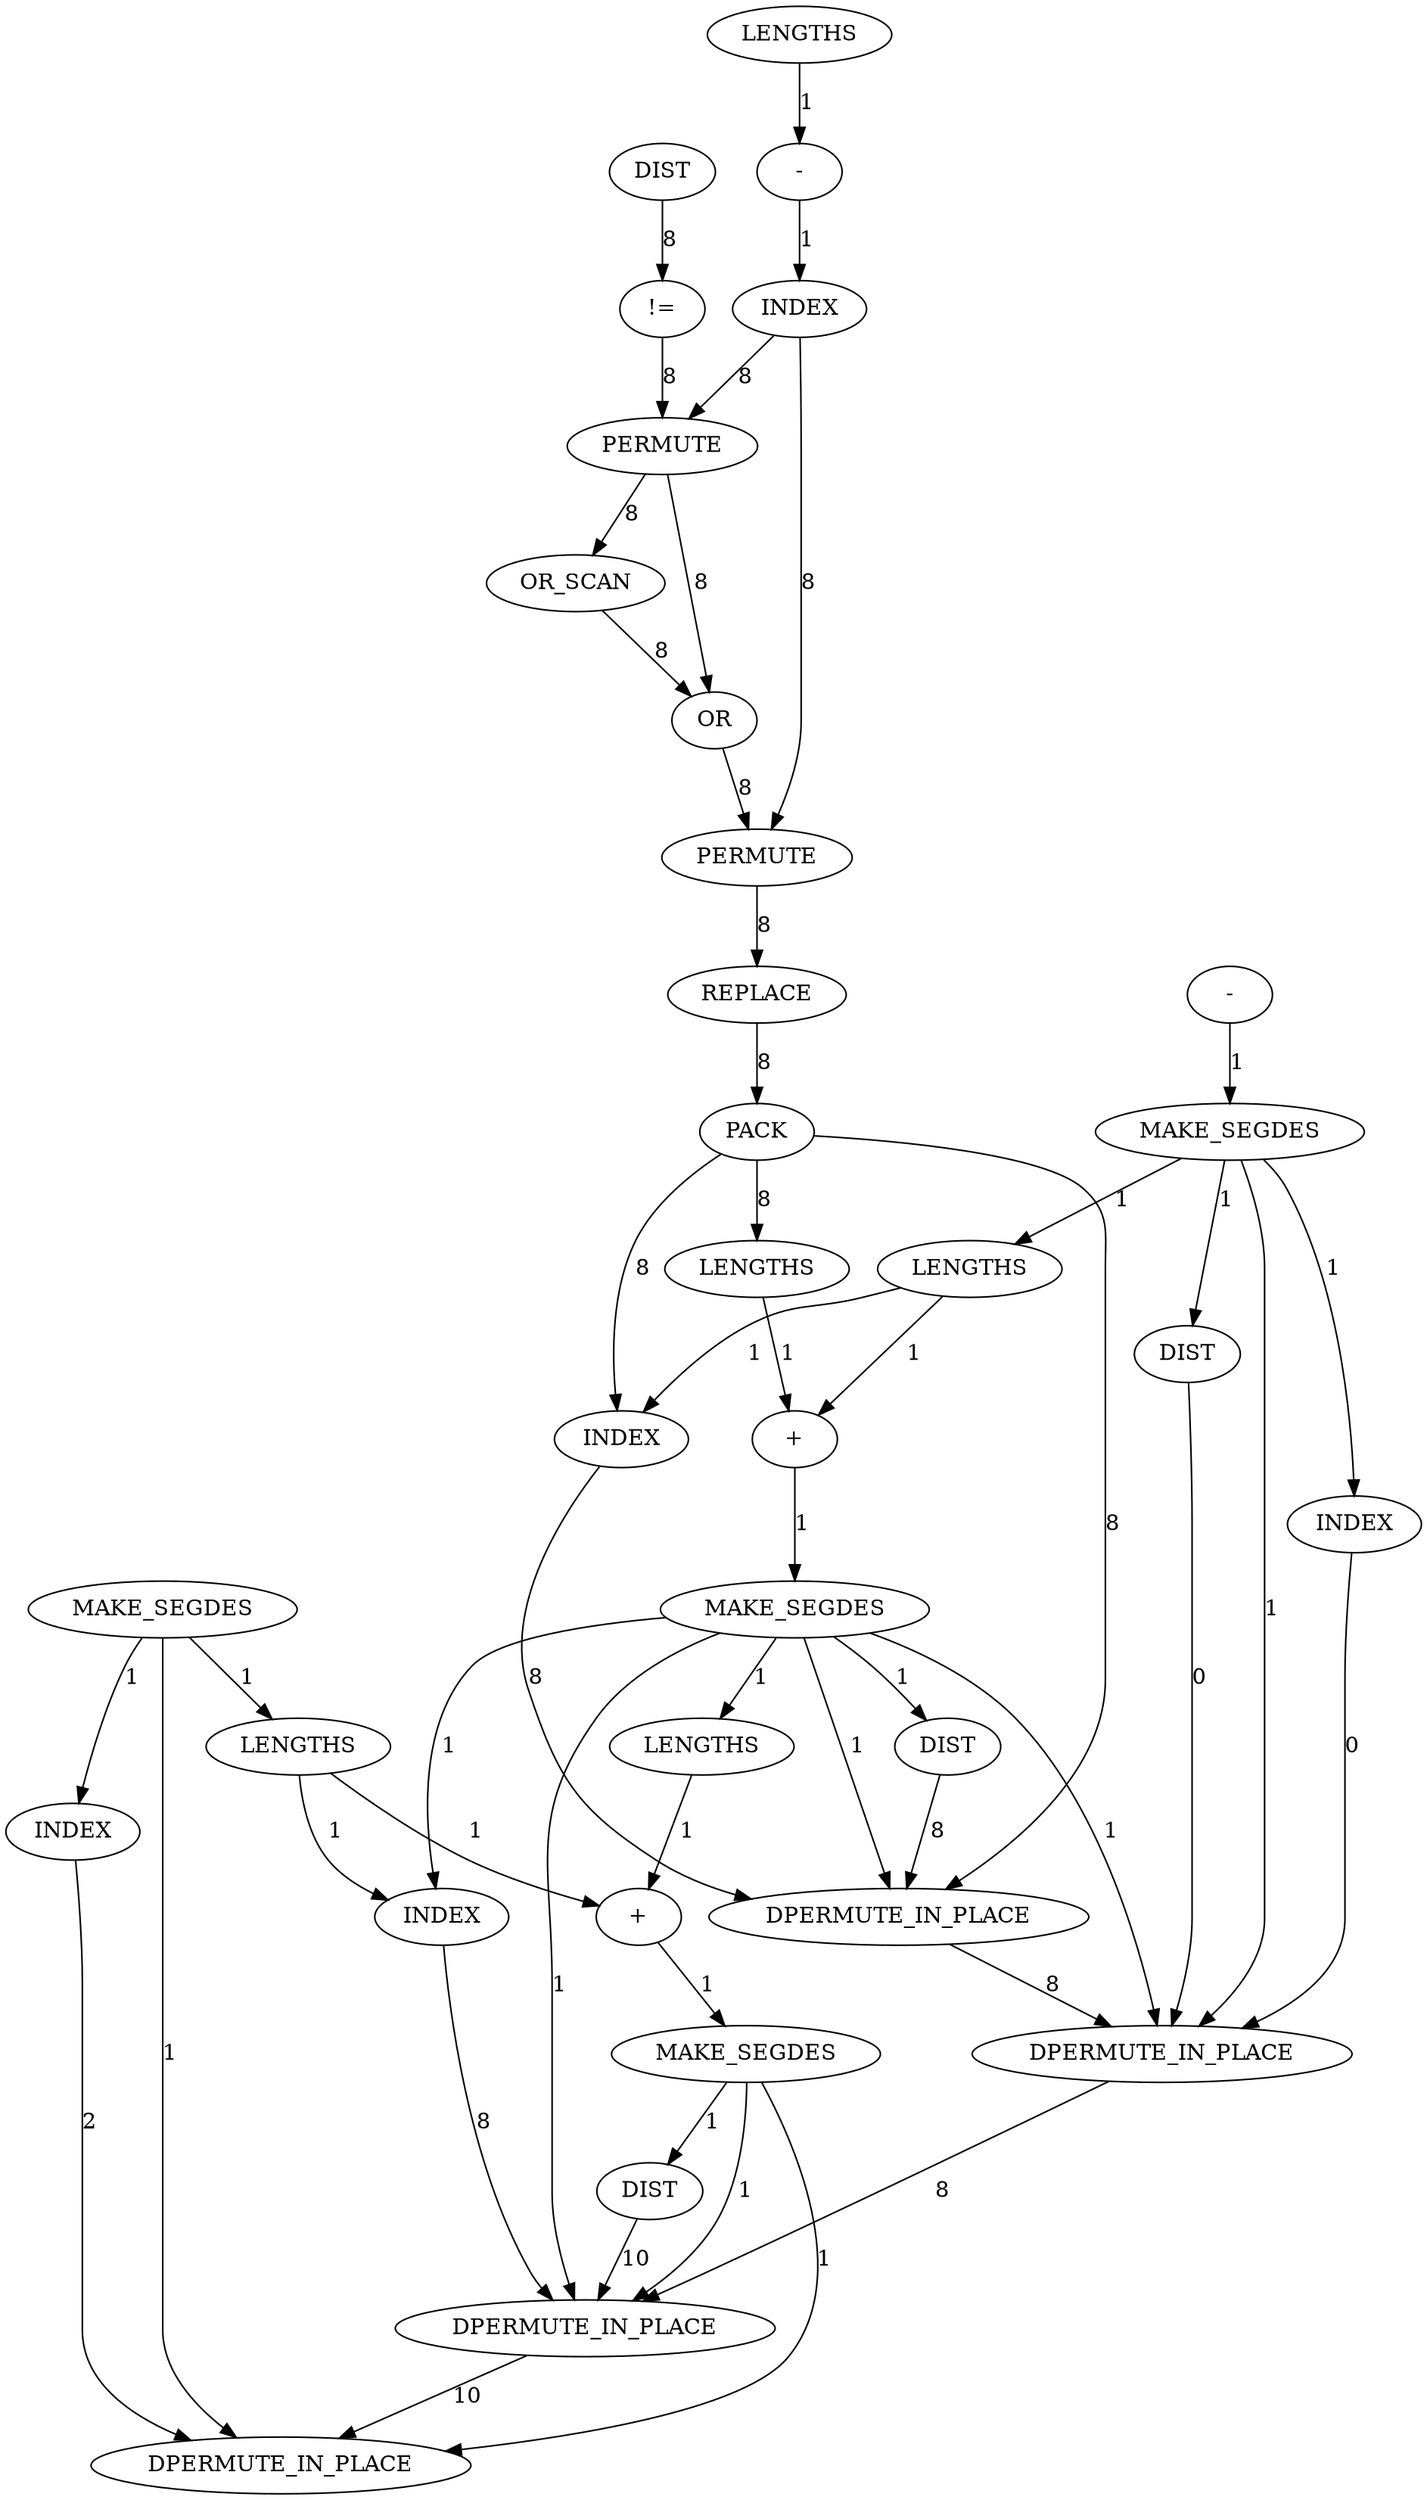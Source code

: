 digraph {
	is_B_INST_5845 [label=REPLACE cost=215]
	is_B_INST_5775 [label="!=" cost=1548]
	is_B_INST_6675 [label=DPERMUTE_IN_PLACE cost=215]
	is_B_INST_5974 [label=DIST cost=129]
	is_B_INST_5896 [label=LENGTHS cost=43]
	is_B_INST_5902 [label=MAKE_SEGDES cost=43]
	is_B_INST_5897 [label="+" cost=86]
	is_B_INST_5763 [label=DIST cost=86]
	is_B_INST_5781 [label="-" cost=1]
	is_B_INST_5968 [label=MAKE_SEGDES cost=43]
	is_B_INST_5878 [label=LENGTHS cost=1]
	is_B_INST_6673 [label=DPERMUTE_IN_PLACE cost=43]
	is_B_INST_5963 [label="+" cost=86]
	is_B_INST_5757 [label=MAKE_SEGDES cost=1]
	is_B_INST_5944 [label=LENGTHS cost=43]
	is_B_INST_1228 [label=MAKE_SEGDES cost=43]
	is_B_INST_5801 [label=OR_SCAN cost=1247]
	is_B_INST_6672 [label=DPERMUTE_IN_PLACE cost=731]
	is_B_INST_5772 [label=DIST cost=86]
	is_B_INST_5814 [label=OR cost=301]
	is_B_INST_5886 [label=INDEX cost=473]
	is_B_INST_5779 [label=LENGTHS cost=86]
	is_B_INST_6674 [label=DPERMUTE_IN_PLACE cost=215]
	is_B_INST_5862 [label=PACK cost=215]
	is_B_INST_5952 [label=INDEX cost=172]
	is_B_INST_5962 [label=LENGTHS cost=1978]
	is_B_INST_5797 [label=PERMUTE cost=344]
	is_B_INST_5756 [label="-" cost=2451]
	is_B_INST_5940 [label=INDEX cost=1290]
	is_B_INST_5836 [label=PERMUTE cost=172]
	is_B_INST_5908 [label=DIST cost=43]
	is_B_INST_5789 [label=INDEX cost=2193]
	is_B_INST_5874 [label=INDEX cost=1978]
	is_B_INST_5845 -> is_B_INST_5862 [label=8 cost=8]
	is_B_INST_5775 -> is_B_INST_5797 [label=8 cost=8]
	is_B_INST_5974 -> is_B_INST_6674 [label=10 cost=10]
	is_B_INST_5896 -> is_B_INST_5897 [label=1 cost=1]
	is_B_INST_5902 -> is_B_INST_5908 [label=1 cost=1]
	is_B_INST_5902 -> is_B_INST_6672 [label=1 cost=1]
	is_B_INST_5902 -> is_B_INST_6673 [label=1 cost=1]
	is_B_INST_5902 -> is_B_INST_5952 [label=1 cost=1]
	is_B_INST_5902 -> is_B_INST_5962 [label=1 cost=1]
	is_B_INST_5902 -> is_B_INST_6674 [label=1 cost=1]
	is_B_INST_5897 -> is_B_INST_5902 [label=1 cost=1]
	is_B_INST_5763 -> is_B_INST_6673 [label=0 cost=0]
	is_B_INST_5781 -> is_B_INST_5789 [label=1 cost=1]
	is_B_INST_5968 -> is_B_INST_5974 [label=1 cost=1]
	is_B_INST_5968 -> is_B_INST_6674 [label=1 cost=1]
	is_B_INST_5968 -> is_B_INST_6675 [label=1 cost=1]
	is_B_INST_5878 -> is_B_INST_5886 [label=1 cost=1]
	is_B_INST_5878 -> is_B_INST_5897 [label=1 cost=1]
	is_B_INST_6673 -> is_B_INST_6674 [label=8 cost=8]
	is_B_INST_5963 -> is_B_INST_5968 [label=1 cost=1]
	is_B_INST_5757 -> is_B_INST_5763 [label=1 cost=1]
	is_B_INST_5757 -> is_B_INST_5874 [label=1 cost=1]
	is_B_INST_5757 -> is_B_INST_5878 [label=1 cost=1]
	is_B_INST_5757 -> is_B_INST_6673 [label=1 cost=1]
	is_B_INST_5944 -> is_B_INST_5952 [label=1 cost=1]
	is_B_INST_5944 -> is_B_INST_5963 [label=1 cost=1]
	is_B_INST_1228 -> is_B_INST_5940 [label=1 cost=1]
	is_B_INST_1228 -> is_B_INST_5944 [label=1 cost=1]
	is_B_INST_1228 -> is_B_INST_6675 [label=1 cost=1]
	is_B_INST_5801 -> is_B_INST_5814 [label=8 cost=8]
	is_B_INST_6672 -> is_B_INST_6673 [label=8 cost=8]
	is_B_INST_5772 -> is_B_INST_5775 [label=8 cost=8]
	is_B_INST_5814 -> is_B_INST_5836 [label=8 cost=8]
	is_B_INST_5886 -> is_B_INST_6672 [label=8 cost=8]
	is_B_INST_5779 -> is_B_INST_5781 [label=1 cost=1]
	is_B_INST_6674 -> is_B_INST_6675 [label=10 cost=10]
	is_B_INST_5862 -> is_B_INST_5886 [label=8 cost=8]
	is_B_INST_5862 -> is_B_INST_5896 [label=8 cost=8]
	is_B_INST_5862 -> is_B_INST_6672 [label=8 cost=8]
	is_B_INST_5952 -> is_B_INST_6674 [label=8 cost=8]
	is_B_INST_5962 -> is_B_INST_5963 [label=1 cost=1]
	is_B_INST_5797 -> is_B_INST_5801 [label=8 cost=8]
	is_B_INST_5797 -> is_B_INST_5814 [label=8 cost=8]
	is_B_INST_5756 -> is_B_INST_5757 [label=1 cost=1]
	is_B_INST_5940 -> is_B_INST_6675 [label=2 cost=2]
	is_B_INST_5836 -> is_B_INST_5845 [label=8 cost=8]
	is_B_INST_5908 -> is_B_INST_6672 [label=8 cost=8]
	is_B_INST_5789 -> is_B_INST_5797 [label=8 cost=8]
	is_B_INST_5789 -> is_B_INST_5836 [label=8 cost=8]
	is_B_INST_5874 -> is_B_INST_6673 [label=0 cost=0]
}
